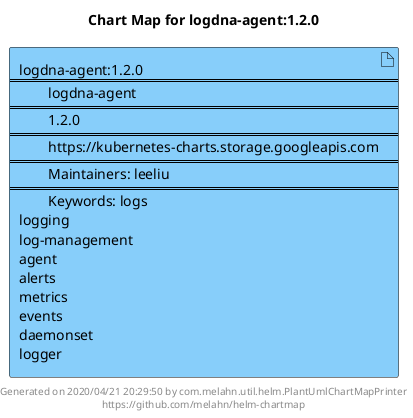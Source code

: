 @startuml
skinparam linetype ortho
skinparam backgroundColor white
skinparam usecaseBorderColor black
skinparam usecaseArrowColor LightSlateGray
skinparam artifactBorderColor black
skinparam artifactArrowColor LightSlateGray

title Chart Map for logdna-agent:1.2.0

'There is one referenced Helm Chart
artifact "logdna-agent:1.2.0\n====\n\tlogdna-agent\n====\n\t1.2.0\n====\n\thttps://kubernetes-charts.storage.googleapis.com\n====\n\tMaintainers: leeliu\n====\n\tKeywords: logs\nlogging\nlog-management\nagent\nalerts\nmetrics\nevents\ndaemonset\nlogger" as logdna_agent_1_2_0 #LightSkyBlue

'There are 0 referenced Docker Images

'Chart Dependencies

center footer Generated on 2020/04/21 20:29:50 by com.melahn.util.helm.PlantUmlChartMapPrinter\nhttps://github.com/melahn/helm-chartmap
@enduml
